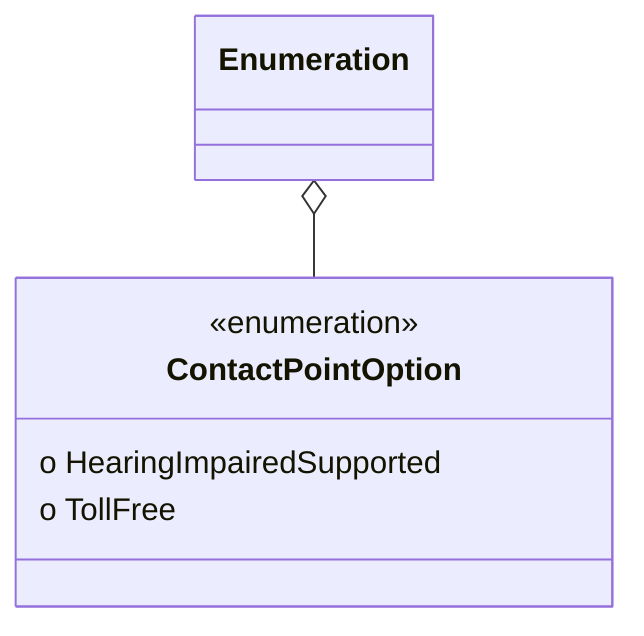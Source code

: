 classDiagram
Enumeration o-- ContactPointOption
  class ContactPointOption {
<<enumeration>>
  o HearingImpairedSupported
  o TollFree
}